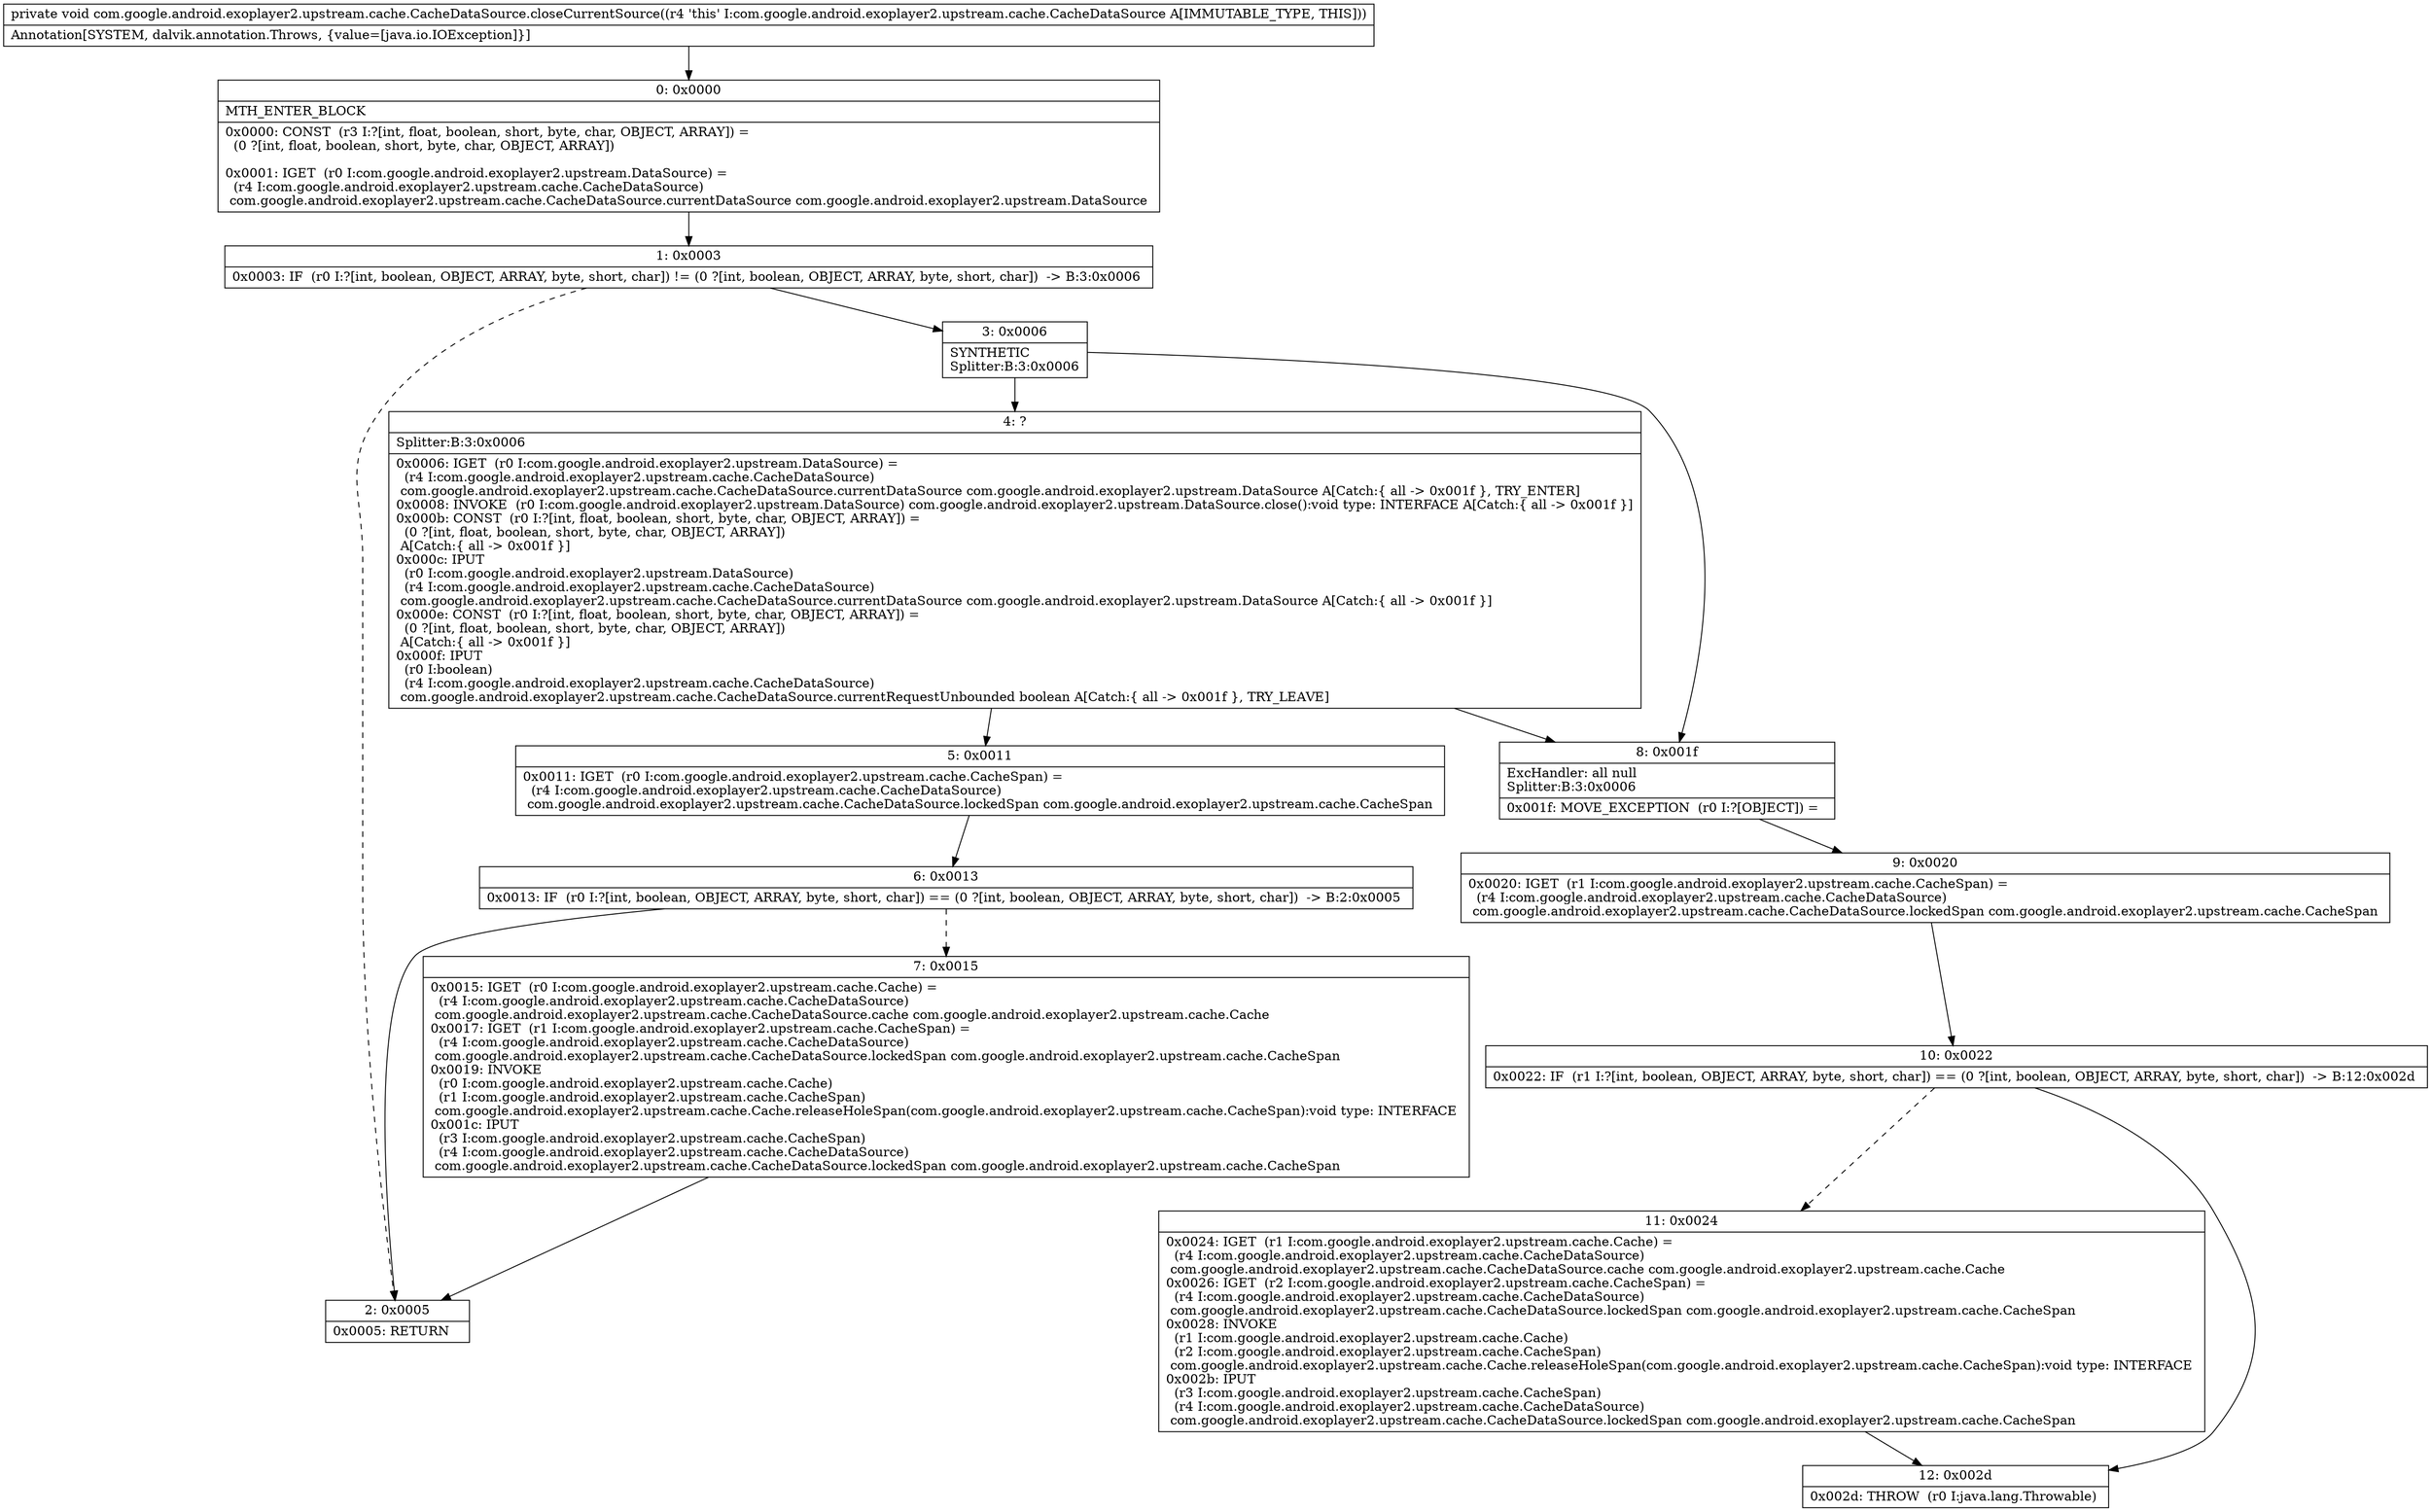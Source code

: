 digraph "CFG forcom.google.android.exoplayer2.upstream.cache.CacheDataSource.closeCurrentSource()V" {
Node_0 [shape=record,label="{0\:\ 0x0000|MTH_ENTER_BLOCK\l|0x0000: CONST  (r3 I:?[int, float, boolean, short, byte, char, OBJECT, ARRAY]) = \l  (0 ?[int, float, boolean, short, byte, char, OBJECT, ARRAY])\l \l0x0001: IGET  (r0 I:com.google.android.exoplayer2.upstream.DataSource) = \l  (r4 I:com.google.android.exoplayer2.upstream.cache.CacheDataSource)\l com.google.android.exoplayer2.upstream.cache.CacheDataSource.currentDataSource com.google.android.exoplayer2.upstream.DataSource \l}"];
Node_1 [shape=record,label="{1\:\ 0x0003|0x0003: IF  (r0 I:?[int, boolean, OBJECT, ARRAY, byte, short, char]) != (0 ?[int, boolean, OBJECT, ARRAY, byte, short, char])  \-\> B:3:0x0006 \l}"];
Node_2 [shape=record,label="{2\:\ 0x0005|0x0005: RETURN   \l}"];
Node_3 [shape=record,label="{3\:\ 0x0006|SYNTHETIC\lSplitter:B:3:0x0006\l}"];
Node_4 [shape=record,label="{4\:\ ?|Splitter:B:3:0x0006\l|0x0006: IGET  (r0 I:com.google.android.exoplayer2.upstream.DataSource) = \l  (r4 I:com.google.android.exoplayer2.upstream.cache.CacheDataSource)\l com.google.android.exoplayer2.upstream.cache.CacheDataSource.currentDataSource com.google.android.exoplayer2.upstream.DataSource A[Catch:\{ all \-\> 0x001f \}, TRY_ENTER]\l0x0008: INVOKE  (r0 I:com.google.android.exoplayer2.upstream.DataSource) com.google.android.exoplayer2.upstream.DataSource.close():void type: INTERFACE A[Catch:\{ all \-\> 0x001f \}]\l0x000b: CONST  (r0 I:?[int, float, boolean, short, byte, char, OBJECT, ARRAY]) = \l  (0 ?[int, float, boolean, short, byte, char, OBJECT, ARRAY])\l A[Catch:\{ all \-\> 0x001f \}]\l0x000c: IPUT  \l  (r0 I:com.google.android.exoplayer2.upstream.DataSource)\l  (r4 I:com.google.android.exoplayer2.upstream.cache.CacheDataSource)\l com.google.android.exoplayer2.upstream.cache.CacheDataSource.currentDataSource com.google.android.exoplayer2.upstream.DataSource A[Catch:\{ all \-\> 0x001f \}]\l0x000e: CONST  (r0 I:?[int, float, boolean, short, byte, char, OBJECT, ARRAY]) = \l  (0 ?[int, float, boolean, short, byte, char, OBJECT, ARRAY])\l A[Catch:\{ all \-\> 0x001f \}]\l0x000f: IPUT  \l  (r0 I:boolean)\l  (r4 I:com.google.android.exoplayer2.upstream.cache.CacheDataSource)\l com.google.android.exoplayer2.upstream.cache.CacheDataSource.currentRequestUnbounded boolean A[Catch:\{ all \-\> 0x001f \}, TRY_LEAVE]\l}"];
Node_5 [shape=record,label="{5\:\ 0x0011|0x0011: IGET  (r0 I:com.google.android.exoplayer2.upstream.cache.CacheSpan) = \l  (r4 I:com.google.android.exoplayer2.upstream.cache.CacheDataSource)\l com.google.android.exoplayer2.upstream.cache.CacheDataSource.lockedSpan com.google.android.exoplayer2.upstream.cache.CacheSpan \l}"];
Node_6 [shape=record,label="{6\:\ 0x0013|0x0013: IF  (r0 I:?[int, boolean, OBJECT, ARRAY, byte, short, char]) == (0 ?[int, boolean, OBJECT, ARRAY, byte, short, char])  \-\> B:2:0x0005 \l}"];
Node_7 [shape=record,label="{7\:\ 0x0015|0x0015: IGET  (r0 I:com.google.android.exoplayer2.upstream.cache.Cache) = \l  (r4 I:com.google.android.exoplayer2.upstream.cache.CacheDataSource)\l com.google.android.exoplayer2.upstream.cache.CacheDataSource.cache com.google.android.exoplayer2.upstream.cache.Cache \l0x0017: IGET  (r1 I:com.google.android.exoplayer2.upstream.cache.CacheSpan) = \l  (r4 I:com.google.android.exoplayer2.upstream.cache.CacheDataSource)\l com.google.android.exoplayer2.upstream.cache.CacheDataSource.lockedSpan com.google.android.exoplayer2.upstream.cache.CacheSpan \l0x0019: INVOKE  \l  (r0 I:com.google.android.exoplayer2.upstream.cache.Cache)\l  (r1 I:com.google.android.exoplayer2.upstream.cache.CacheSpan)\l com.google.android.exoplayer2.upstream.cache.Cache.releaseHoleSpan(com.google.android.exoplayer2.upstream.cache.CacheSpan):void type: INTERFACE \l0x001c: IPUT  \l  (r3 I:com.google.android.exoplayer2.upstream.cache.CacheSpan)\l  (r4 I:com.google.android.exoplayer2.upstream.cache.CacheDataSource)\l com.google.android.exoplayer2.upstream.cache.CacheDataSource.lockedSpan com.google.android.exoplayer2.upstream.cache.CacheSpan \l}"];
Node_8 [shape=record,label="{8\:\ 0x001f|ExcHandler: all null\lSplitter:B:3:0x0006\l|0x001f: MOVE_EXCEPTION  (r0 I:?[OBJECT]) =  \l}"];
Node_9 [shape=record,label="{9\:\ 0x0020|0x0020: IGET  (r1 I:com.google.android.exoplayer2.upstream.cache.CacheSpan) = \l  (r4 I:com.google.android.exoplayer2.upstream.cache.CacheDataSource)\l com.google.android.exoplayer2.upstream.cache.CacheDataSource.lockedSpan com.google.android.exoplayer2.upstream.cache.CacheSpan \l}"];
Node_10 [shape=record,label="{10\:\ 0x0022|0x0022: IF  (r1 I:?[int, boolean, OBJECT, ARRAY, byte, short, char]) == (0 ?[int, boolean, OBJECT, ARRAY, byte, short, char])  \-\> B:12:0x002d \l}"];
Node_11 [shape=record,label="{11\:\ 0x0024|0x0024: IGET  (r1 I:com.google.android.exoplayer2.upstream.cache.Cache) = \l  (r4 I:com.google.android.exoplayer2.upstream.cache.CacheDataSource)\l com.google.android.exoplayer2.upstream.cache.CacheDataSource.cache com.google.android.exoplayer2.upstream.cache.Cache \l0x0026: IGET  (r2 I:com.google.android.exoplayer2.upstream.cache.CacheSpan) = \l  (r4 I:com.google.android.exoplayer2.upstream.cache.CacheDataSource)\l com.google.android.exoplayer2.upstream.cache.CacheDataSource.lockedSpan com.google.android.exoplayer2.upstream.cache.CacheSpan \l0x0028: INVOKE  \l  (r1 I:com.google.android.exoplayer2.upstream.cache.Cache)\l  (r2 I:com.google.android.exoplayer2.upstream.cache.CacheSpan)\l com.google.android.exoplayer2.upstream.cache.Cache.releaseHoleSpan(com.google.android.exoplayer2.upstream.cache.CacheSpan):void type: INTERFACE \l0x002b: IPUT  \l  (r3 I:com.google.android.exoplayer2.upstream.cache.CacheSpan)\l  (r4 I:com.google.android.exoplayer2.upstream.cache.CacheDataSource)\l com.google.android.exoplayer2.upstream.cache.CacheDataSource.lockedSpan com.google.android.exoplayer2.upstream.cache.CacheSpan \l}"];
Node_12 [shape=record,label="{12\:\ 0x002d|0x002d: THROW  (r0 I:java.lang.Throwable) \l}"];
MethodNode[shape=record,label="{private void com.google.android.exoplayer2.upstream.cache.CacheDataSource.closeCurrentSource((r4 'this' I:com.google.android.exoplayer2.upstream.cache.CacheDataSource A[IMMUTABLE_TYPE, THIS]))  | Annotation[SYSTEM, dalvik.annotation.Throws, \{value=[java.io.IOException]\}]\l}"];
MethodNode -> Node_0;
Node_0 -> Node_1;
Node_1 -> Node_2[style=dashed];
Node_1 -> Node_3;
Node_3 -> Node_4;
Node_3 -> Node_8;
Node_4 -> Node_5;
Node_4 -> Node_8;
Node_5 -> Node_6;
Node_6 -> Node_2;
Node_6 -> Node_7[style=dashed];
Node_7 -> Node_2;
Node_8 -> Node_9;
Node_9 -> Node_10;
Node_10 -> Node_11[style=dashed];
Node_10 -> Node_12;
Node_11 -> Node_12;
}

